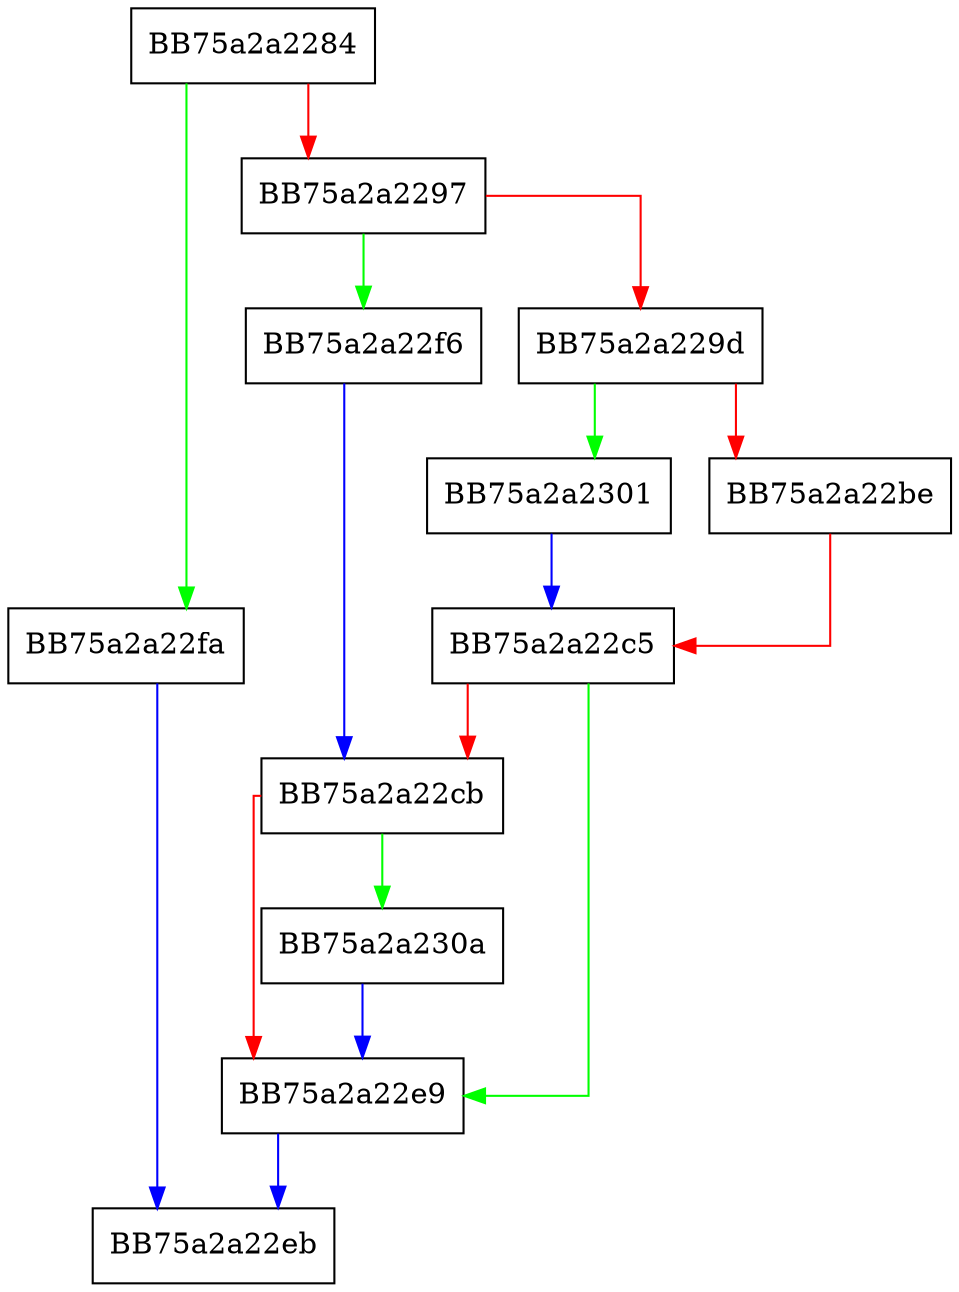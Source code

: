digraph sqlite3WalBeginWriteTransaction {
  node [shape="box"];
  graph [splines=ortho];
  BB75a2a2284 -> BB75a2a22fa [color="green"];
  BB75a2a2284 -> BB75a2a2297 [color="red"];
  BB75a2a2297 -> BB75a2a22f6 [color="green"];
  BB75a2a2297 -> BB75a2a229d [color="red"];
  BB75a2a229d -> BB75a2a2301 [color="green"];
  BB75a2a229d -> BB75a2a22be [color="red"];
  BB75a2a22be -> BB75a2a22c5 [color="red"];
  BB75a2a22c5 -> BB75a2a22e9 [color="green"];
  BB75a2a22c5 -> BB75a2a22cb [color="red"];
  BB75a2a22cb -> BB75a2a230a [color="green"];
  BB75a2a22cb -> BB75a2a22e9 [color="red"];
  BB75a2a22e9 -> BB75a2a22eb [color="blue"];
  BB75a2a22f6 -> BB75a2a22cb [color="blue"];
  BB75a2a22fa -> BB75a2a22eb [color="blue"];
  BB75a2a2301 -> BB75a2a22c5 [color="blue"];
  BB75a2a230a -> BB75a2a22e9 [color="blue"];
}